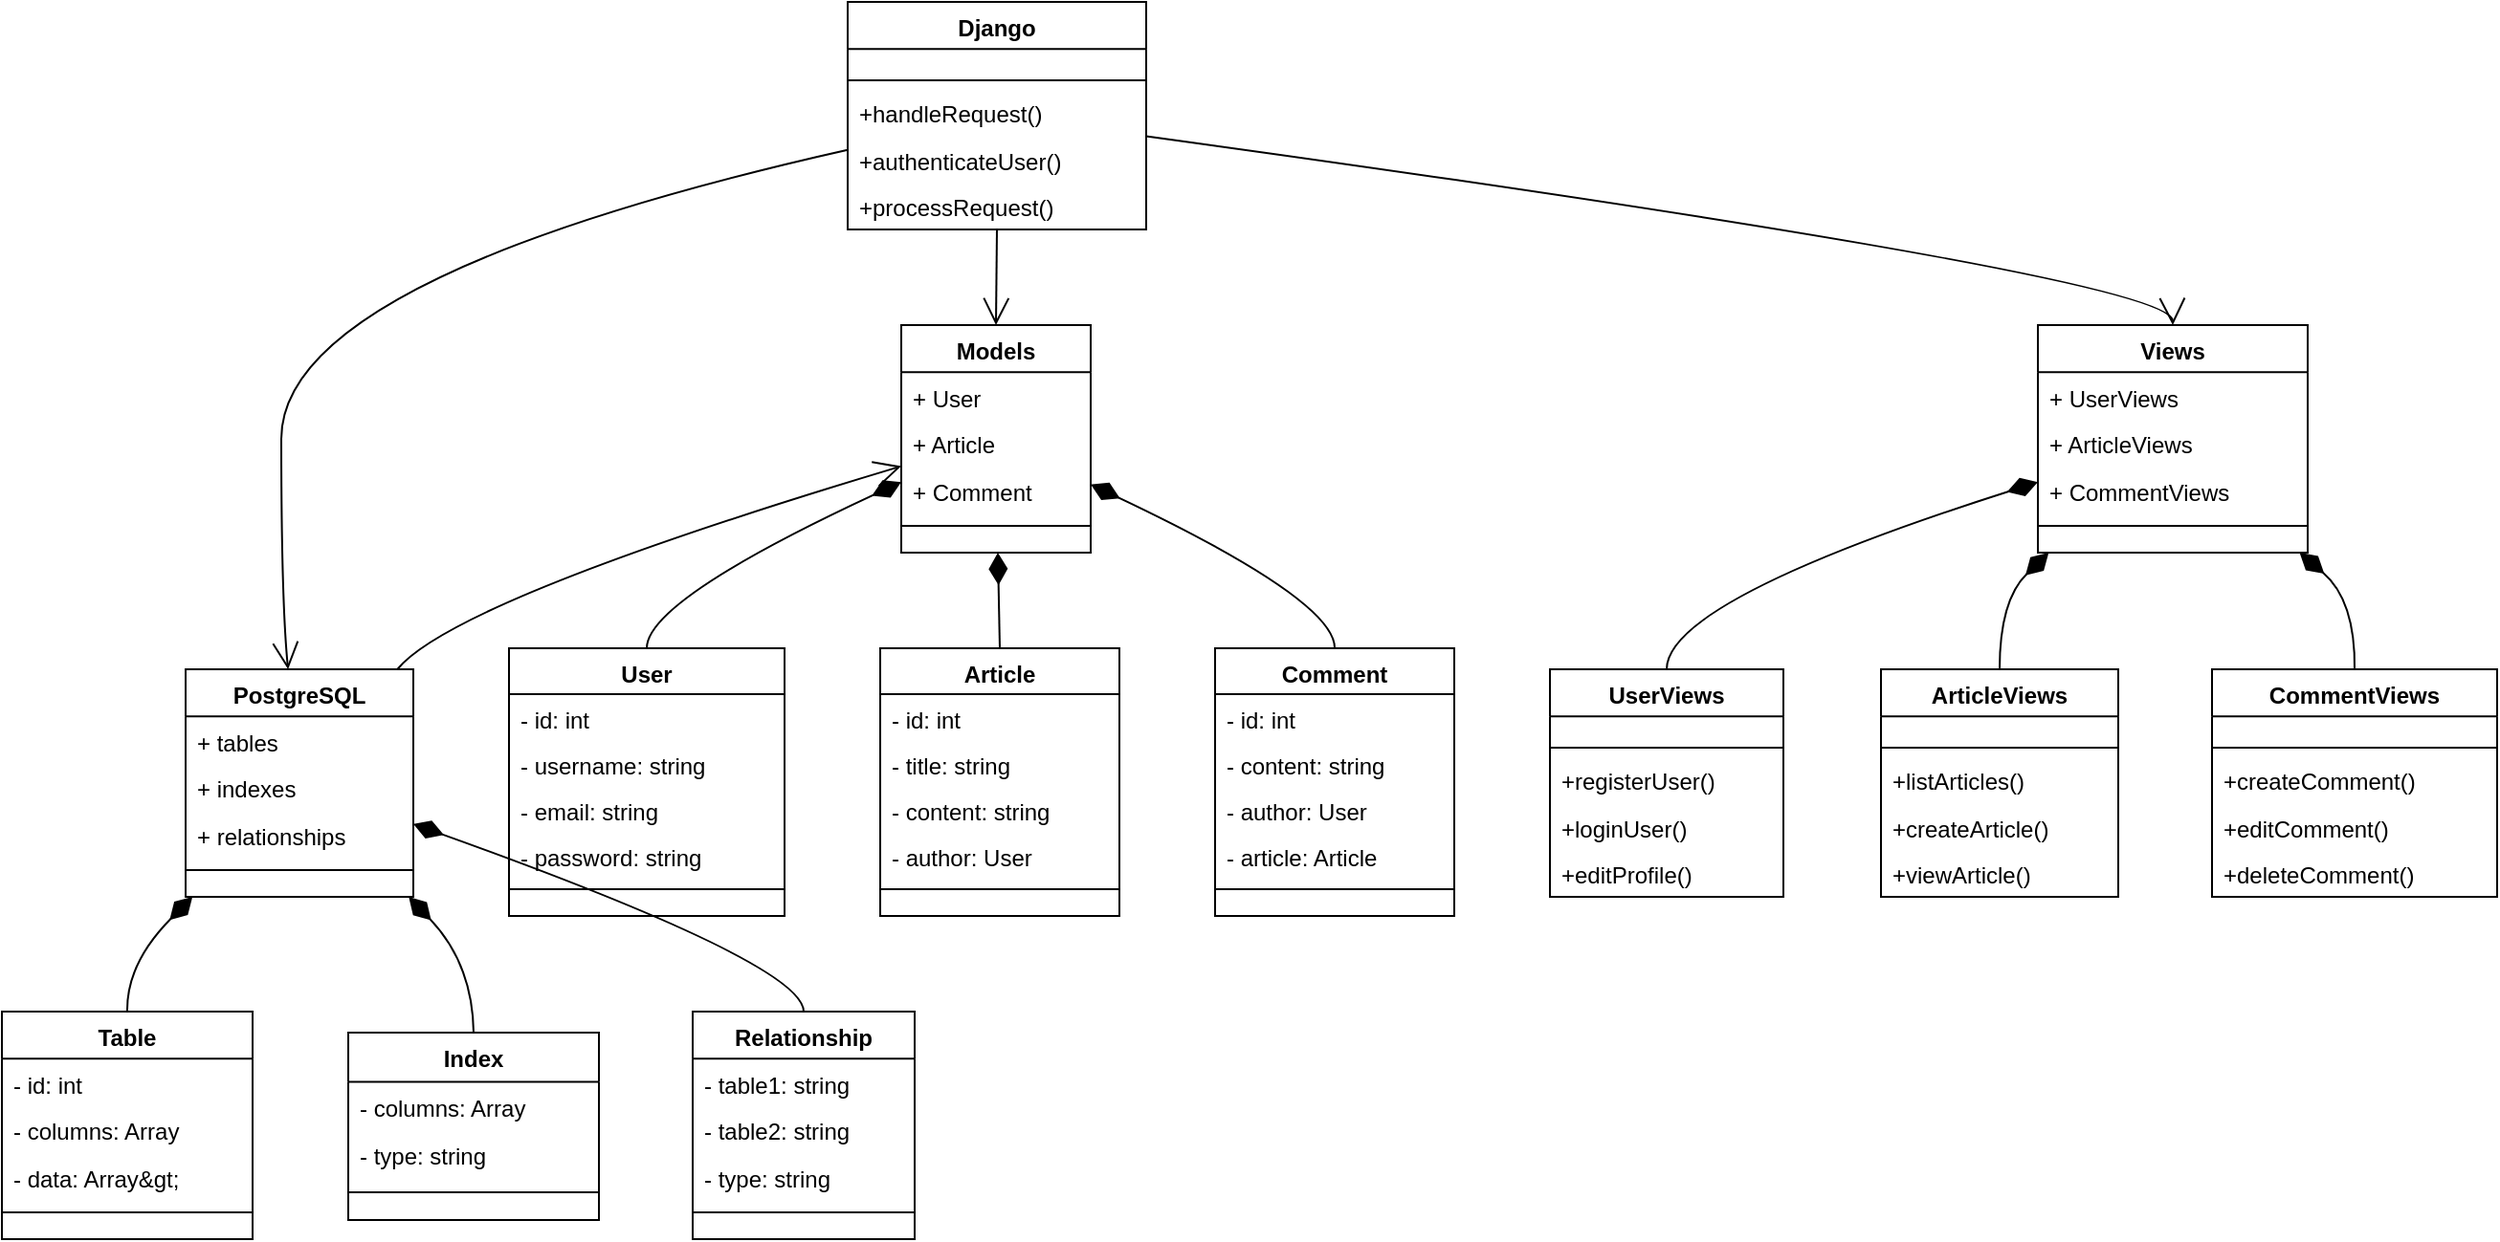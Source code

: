 <mxfile version="25.0.1">
  <diagram name="Pagina-1" id="yMpDiUnfgn-FXkti6ebx">
    <mxGraphModel>
      <root>
        <mxCell id="0" />
        <mxCell id="1" parent="0" />
        <mxCell id="2" value="Django" style="swimlane;fontStyle=1;align=center;verticalAlign=top;childLayout=stackLayout;horizontal=1;startSize=24.667;horizontalStack=0;resizeParent=1;resizeParentMax=0;resizeLast=0;collapsible=0;marginBottom=0;" vertex="1" parent="1">
          <mxGeometry x="450" y="8" width="156" height="119" as="geometry" />
        </mxCell>
        <mxCell id="3" style="line;strokeWidth=1;fillColor=none;align=left;verticalAlign=middle;spacingTop=-1;spacingLeft=3;spacingRight=3;rotatable=0;labelPosition=right;points=[];portConstraint=eastwest;strokeColor=inherit;" vertex="1" parent="2">
          <mxGeometry y="37" width="156" height="8" as="geometry" />
        </mxCell>
        <mxCell id="4" value="+handleRequest()" style="text;strokeColor=none;fillColor=none;align=left;verticalAlign=top;spacingLeft=4;spacingRight=4;overflow=hidden;rotatable=0;points=[[0,0.5],[1,0.5]];portConstraint=eastwest;" vertex="1" parent="2">
          <mxGeometry y="45" width="156" height="25" as="geometry" />
        </mxCell>
        <mxCell id="5" value="+authenticateUser()" style="text;strokeColor=none;fillColor=none;align=left;verticalAlign=top;spacingLeft=4;spacingRight=4;overflow=hidden;rotatable=0;points=[[0,0.5],[1,0.5]];portConstraint=eastwest;" vertex="1" parent="2">
          <mxGeometry y="70" width="156" height="25" as="geometry" />
        </mxCell>
        <mxCell id="6" value="+processRequest()" style="text;strokeColor=none;fillColor=none;align=left;verticalAlign=top;spacingLeft=4;spacingRight=4;overflow=hidden;rotatable=0;points=[[0,0.5],[1,0.5]];portConstraint=eastwest;" vertex="1" parent="2">
          <mxGeometry y="94" width="156" height="25" as="geometry" />
        </mxCell>
        <mxCell id="7" value="Models" style="swimlane;fontStyle=1;align=center;verticalAlign=top;childLayout=stackLayout;horizontal=1;startSize=24.667;horizontalStack=0;resizeParent=1;resizeParentMax=0;resizeLast=0;collapsible=0;marginBottom=0;" vertex="1" parent="1">
          <mxGeometry x="478" y="177" width="99" height="119" as="geometry" />
        </mxCell>
        <mxCell id="8" value="+ User" style="text;strokeColor=none;fillColor=none;align=left;verticalAlign=top;spacingLeft=4;spacingRight=4;overflow=hidden;rotatable=0;points=[[0,0.5],[1,0.5]];portConstraint=eastwest;" vertex="1" parent="7">
          <mxGeometry y="25" width="99" height="25" as="geometry" />
        </mxCell>
        <mxCell id="9" value="+ Article" style="text;strokeColor=none;fillColor=none;align=left;verticalAlign=top;spacingLeft=4;spacingRight=4;overflow=hidden;rotatable=0;points=[[0,0.5],[1,0.5]];portConstraint=eastwest;" vertex="1" parent="7">
          <mxGeometry y="49" width="99" height="25" as="geometry" />
        </mxCell>
        <mxCell id="10" value="+ Comment" style="text;strokeColor=none;fillColor=none;align=left;verticalAlign=top;spacingLeft=4;spacingRight=4;overflow=hidden;rotatable=0;points=[[0,0.5],[1,0.5]];portConstraint=eastwest;" vertex="1" parent="7">
          <mxGeometry y="74" width="99" height="25" as="geometry" />
        </mxCell>
        <mxCell id="11" style="line;strokeWidth=1;fillColor=none;align=left;verticalAlign=middle;spacingTop=-1;spacingLeft=3;spacingRight=3;rotatable=0;labelPosition=right;points=[];portConstraint=eastwest;strokeColor=inherit;" vertex="1" parent="7">
          <mxGeometry y="99" width="99" height="12" as="geometry" />
        </mxCell>
        <mxCell id="12" value="Views" style="swimlane;fontStyle=1;align=center;verticalAlign=top;childLayout=stackLayout;horizontal=1;startSize=24.667;horizontalStack=0;resizeParent=1;resizeParentMax=0;resizeLast=0;collapsible=0;marginBottom=0;" vertex="1" parent="1">
          <mxGeometry x="1072" y="177" width="141" height="119" as="geometry" />
        </mxCell>
        <mxCell id="13" value="+ UserViews" style="text;strokeColor=none;fillColor=none;align=left;verticalAlign=top;spacingLeft=4;spacingRight=4;overflow=hidden;rotatable=0;points=[[0,0.5],[1,0.5]];portConstraint=eastwest;" vertex="1" parent="12">
          <mxGeometry y="25" width="141" height="25" as="geometry" />
        </mxCell>
        <mxCell id="14" value="+ ArticleViews" style="text;strokeColor=none;fillColor=none;align=left;verticalAlign=top;spacingLeft=4;spacingRight=4;overflow=hidden;rotatable=0;points=[[0,0.5],[1,0.5]];portConstraint=eastwest;" vertex="1" parent="12">
          <mxGeometry y="49" width="141" height="25" as="geometry" />
        </mxCell>
        <mxCell id="15" value="+ CommentViews" style="text;strokeColor=none;fillColor=none;align=left;verticalAlign=top;spacingLeft=4;spacingRight=4;overflow=hidden;rotatable=0;points=[[0,0.5],[1,0.5]];portConstraint=eastwest;" vertex="1" parent="12">
          <mxGeometry y="74" width="141" height="25" as="geometry" />
        </mxCell>
        <mxCell id="16" style="line;strokeWidth=1;fillColor=none;align=left;verticalAlign=middle;spacingTop=-1;spacingLeft=3;spacingRight=3;rotatable=0;labelPosition=right;points=[];portConstraint=eastwest;strokeColor=inherit;" vertex="1" parent="12">
          <mxGeometry y="99" width="141" height="12" as="geometry" />
        </mxCell>
        <mxCell id="17" value="PostgreSQL" style="swimlane;fontStyle=1;align=center;verticalAlign=top;childLayout=stackLayout;horizontal=1;startSize=24.667;horizontalStack=0;resizeParent=1;resizeParentMax=0;resizeLast=0;collapsible=0;marginBottom=0;" vertex="1" parent="1">
          <mxGeometry x="104" y="357" width="119" height="119" as="geometry" />
        </mxCell>
        <mxCell id="18" value="+ tables" style="text;strokeColor=none;fillColor=none;align=left;verticalAlign=top;spacingLeft=4;spacingRight=4;overflow=hidden;rotatable=0;points=[[0,0.5],[1,0.5]];portConstraint=eastwest;" vertex="1" parent="17">
          <mxGeometry y="25" width="119" height="25" as="geometry" />
        </mxCell>
        <mxCell id="19" value="+ indexes" style="text;strokeColor=none;fillColor=none;align=left;verticalAlign=top;spacingLeft=4;spacingRight=4;overflow=hidden;rotatable=0;points=[[0,0.5],[1,0.5]];portConstraint=eastwest;" vertex="1" parent="17">
          <mxGeometry y="49" width="119" height="25" as="geometry" />
        </mxCell>
        <mxCell id="20" value="+ relationships" style="text;strokeColor=none;fillColor=none;align=left;verticalAlign=top;spacingLeft=4;spacingRight=4;overflow=hidden;rotatable=0;points=[[0,0.5],[1,0.5]];portConstraint=eastwest;" vertex="1" parent="17">
          <mxGeometry y="74" width="119" height="25" as="geometry" />
        </mxCell>
        <mxCell id="21" style="line;strokeWidth=1;fillColor=none;align=left;verticalAlign=middle;spacingTop=-1;spacingLeft=3;spacingRight=3;rotatable=0;labelPosition=right;points=[];portConstraint=eastwest;strokeColor=inherit;" vertex="1" parent="17">
          <mxGeometry y="99" width="119" height="12" as="geometry" />
        </mxCell>
        <mxCell id="22" value="User" style="swimlane;fontStyle=1;align=center;verticalAlign=top;childLayout=stackLayout;horizontal=1;startSize=24;horizontalStack=0;resizeParent=1;resizeParentMax=0;resizeLast=0;collapsible=0;marginBottom=0;" vertex="1" parent="1">
          <mxGeometry x="273" y="346" width="144" height="140" as="geometry" />
        </mxCell>
        <mxCell id="23" value="- id: int" style="text;strokeColor=none;fillColor=none;align=left;verticalAlign=top;spacingLeft=4;spacingRight=4;overflow=hidden;rotatable=0;points=[[0,0.5],[1,0.5]];portConstraint=eastwest;" vertex="1" parent="22">
          <mxGeometry y="24" width="144" height="24" as="geometry" />
        </mxCell>
        <mxCell id="24" value="- username: string" style="text;strokeColor=none;fillColor=none;align=left;verticalAlign=top;spacingLeft=4;spacingRight=4;overflow=hidden;rotatable=0;points=[[0,0.5],[1,0.5]];portConstraint=eastwest;" vertex="1" parent="22">
          <mxGeometry y="48" width="144" height="24" as="geometry" />
        </mxCell>
        <mxCell id="25" value="- email: string" style="text;strokeColor=none;fillColor=none;align=left;verticalAlign=top;spacingLeft=4;spacingRight=4;overflow=hidden;rotatable=0;points=[[0,0.5],[1,0.5]];portConstraint=eastwest;" vertex="1" parent="22">
          <mxGeometry y="72" width="144" height="24" as="geometry" />
        </mxCell>
        <mxCell id="26" value="- password: string" style="text;strokeColor=none;fillColor=none;align=left;verticalAlign=top;spacingLeft=4;spacingRight=4;overflow=hidden;rotatable=0;points=[[0,0.5],[1,0.5]];portConstraint=eastwest;" vertex="1" parent="22">
          <mxGeometry y="96" width="144" height="24" as="geometry" />
        </mxCell>
        <mxCell id="27" style="line;strokeWidth=1;fillColor=none;align=left;verticalAlign=middle;spacingTop=-1;spacingLeft=3;spacingRight=3;rotatable=0;labelPosition=right;points=[];portConstraint=eastwest;strokeColor=inherit;" vertex="1" parent="22">
          <mxGeometry y="120" width="144" height="12" as="geometry" />
        </mxCell>
        <mxCell id="28" value="Article" style="swimlane;fontStyle=1;align=center;verticalAlign=top;childLayout=stackLayout;horizontal=1;startSize=24;horizontalStack=0;resizeParent=1;resizeParentMax=0;resizeLast=0;collapsible=0;marginBottom=0;" vertex="1" parent="1">
          <mxGeometry x="467" y="346" width="125" height="140" as="geometry" />
        </mxCell>
        <mxCell id="29" value="- id: int" style="text;strokeColor=none;fillColor=none;align=left;verticalAlign=top;spacingLeft=4;spacingRight=4;overflow=hidden;rotatable=0;points=[[0,0.5],[1,0.5]];portConstraint=eastwest;" vertex="1" parent="28">
          <mxGeometry y="24" width="125" height="24" as="geometry" />
        </mxCell>
        <mxCell id="30" value="- title: string" style="text;strokeColor=none;fillColor=none;align=left;verticalAlign=top;spacingLeft=4;spacingRight=4;overflow=hidden;rotatable=0;points=[[0,0.5],[1,0.5]];portConstraint=eastwest;" vertex="1" parent="28">
          <mxGeometry y="48" width="125" height="24" as="geometry" />
        </mxCell>
        <mxCell id="31" value="- content: string" style="text;strokeColor=none;fillColor=none;align=left;verticalAlign=top;spacingLeft=4;spacingRight=4;overflow=hidden;rotatable=0;points=[[0,0.5],[1,0.5]];portConstraint=eastwest;" vertex="1" parent="28">
          <mxGeometry y="72" width="125" height="24" as="geometry" />
        </mxCell>
        <mxCell id="32" value="- author: User" style="text;strokeColor=none;fillColor=none;align=left;verticalAlign=top;spacingLeft=4;spacingRight=4;overflow=hidden;rotatable=0;points=[[0,0.5],[1,0.5]];portConstraint=eastwest;" vertex="1" parent="28">
          <mxGeometry y="96" width="125" height="24" as="geometry" />
        </mxCell>
        <mxCell id="33" style="line;strokeWidth=1;fillColor=none;align=left;verticalAlign=middle;spacingTop=-1;spacingLeft=3;spacingRight=3;rotatable=0;labelPosition=right;points=[];portConstraint=eastwest;strokeColor=inherit;" vertex="1" parent="28">
          <mxGeometry y="120" width="125" height="12" as="geometry" />
        </mxCell>
        <mxCell id="34" value="Comment" style="swimlane;fontStyle=1;align=center;verticalAlign=top;childLayout=stackLayout;horizontal=1;startSize=24;horizontalStack=0;resizeParent=1;resizeParentMax=0;resizeLast=0;collapsible=0;marginBottom=0;" vertex="1" parent="1">
          <mxGeometry x="642" y="346" width="125" height="140" as="geometry" />
        </mxCell>
        <mxCell id="35" value="- id: int" style="text;strokeColor=none;fillColor=none;align=left;verticalAlign=top;spacingLeft=4;spacingRight=4;overflow=hidden;rotatable=0;points=[[0,0.5],[1,0.5]];portConstraint=eastwest;" vertex="1" parent="34">
          <mxGeometry y="24" width="125" height="24" as="geometry" />
        </mxCell>
        <mxCell id="36" value="- content: string" style="text;strokeColor=none;fillColor=none;align=left;verticalAlign=top;spacingLeft=4;spacingRight=4;overflow=hidden;rotatable=0;points=[[0,0.5],[1,0.5]];portConstraint=eastwest;" vertex="1" parent="34">
          <mxGeometry y="48" width="125" height="24" as="geometry" />
        </mxCell>
        <mxCell id="37" value="- author: User" style="text;strokeColor=none;fillColor=none;align=left;verticalAlign=top;spacingLeft=4;spacingRight=4;overflow=hidden;rotatable=0;points=[[0,0.5],[1,0.5]];portConstraint=eastwest;" vertex="1" parent="34">
          <mxGeometry y="72" width="125" height="24" as="geometry" />
        </mxCell>
        <mxCell id="38" value="- article: Article" style="text;strokeColor=none;fillColor=none;align=left;verticalAlign=top;spacingLeft=4;spacingRight=4;overflow=hidden;rotatable=0;points=[[0,0.5],[1,0.5]];portConstraint=eastwest;" vertex="1" parent="34">
          <mxGeometry y="96" width="125" height="24" as="geometry" />
        </mxCell>
        <mxCell id="39" style="line;strokeWidth=1;fillColor=none;align=left;verticalAlign=middle;spacingTop=-1;spacingLeft=3;spacingRight=3;rotatable=0;labelPosition=right;points=[];portConstraint=eastwest;strokeColor=inherit;" vertex="1" parent="34">
          <mxGeometry y="120" width="125" height="12" as="geometry" />
        </mxCell>
        <mxCell id="40" value="UserViews" style="swimlane;fontStyle=1;align=center;verticalAlign=top;childLayout=stackLayout;horizontal=1;startSize=24.667;horizontalStack=0;resizeParent=1;resizeParentMax=0;resizeLast=0;collapsible=0;marginBottom=0;" vertex="1" parent="1">
          <mxGeometry x="817" y="357" width="122" height="119" as="geometry" />
        </mxCell>
        <mxCell id="41" style="line;strokeWidth=1;fillColor=none;align=left;verticalAlign=middle;spacingTop=-1;spacingLeft=3;spacingRight=3;rotatable=0;labelPosition=right;points=[];portConstraint=eastwest;strokeColor=inherit;" vertex="1" parent="40">
          <mxGeometry y="37" width="122" height="8" as="geometry" />
        </mxCell>
        <mxCell id="42" value="+registerUser()" style="text;strokeColor=none;fillColor=none;align=left;verticalAlign=top;spacingLeft=4;spacingRight=4;overflow=hidden;rotatable=0;points=[[0,0.5],[1,0.5]];portConstraint=eastwest;" vertex="1" parent="40">
          <mxGeometry y="45" width="122" height="25" as="geometry" />
        </mxCell>
        <mxCell id="43" value="+loginUser()" style="text;strokeColor=none;fillColor=none;align=left;verticalAlign=top;spacingLeft=4;spacingRight=4;overflow=hidden;rotatable=0;points=[[0,0.5],[1,0.5]];portConstraint=eastwest;" vertex="1" parent="40">
          <mxGeometry y="70" width="122" height="25" as="geometry" />
        </mxCell>
        <mxCell id="44" value="+editProfile()" style="text;strokeColor=none;fillColor=none;align=left;verticalAlign=top;spacingLeft=4;spacingRight=4;overflow=hidden;rotatable=0;points=[[0,0.5],[1,0.5]];portConstraint=eastwest;" vertex="1" parent="40">
          <mxGeometry y="94" width="122" height="25" as="geometry" />
        </mxCell>
        <mxCell id="45" value="ArticleViews" style="swimlane;fontStyle=1;align=center;verticalAlign=top;childLayout=stackLayout;horizontal=1;startSize=24.667;horizontalStack=0;resizeParent=1;resizeParentMax=0;resizeLast=0;collapsible=0;marginBottom=0;" vertex="1" parent="1">
          <mxGeometry x="990" y="357" width="124" height="119" as="geometry" />
        </mxCell>
        <mxCell id="46" style="line;strokeWidth=1;fillColor=none;align=left;verticalAlign=middle;spacingTop=-1;spacingLeft=3;spacingRight=3;rotatable=0;labelPosition=right;points=[];portConstraint=eastwest;strokeColor=inherit;" vertex="1" parent="45">
          <mxGeometry y="37" width="124" height="8" as="geometry" />
        </mxCell>
        <mxCell id="47" value="+listArticles()" style="text;strokeColor=none;fillColor=none;align=left;verticalAlign=top;spacingLeft=4;spacingRight=4;overflow=hidden;rotatable=0;points=[[0,0.5],[1,0.5]];portConstraint=eastwest;" vertex="1" parent="45">
          <mxGeometry y="45" width="124" height="25" as="geometry" />
        </mxCell>
        <mxCell id="48" value="+createArticle()" style="text;strokeColor=none;fillColor=none;align=left;verticalAlign=top;spacingLeft=4;spacingRight=4;overflow=hidden;rotatable=0;points=[[0,0.5],[1,0.5]];portConstraint=eastwest;" vertex="1" parent="45">
          <mxGeometry y="70" width="124" height="25" as="geometry" />
        </mxCell>
        <mxCell id="49" value="+viewArticle()" style="text;strokeColor=none;fillColor=none;align=left;verticalAlign=top;spacingLeft=4;spacingRight=4;overflow=hidden;rotatable=0;points=[[0,0.5],[1,0.5]];portConstraint=eastwest;" vertex="1" parent="45">
          <mxGeometry y="94" width="124" height="25" as="geometry" />
        </mxCell>
        <mxCell id="50" value="CommentViews" style="swimlane;fontStyle=1;align=center;verticalAlign=top;childLayout=stackLayout;horizontal=1;startSize=24.667;horizontalStack=0;resizeParent=1;resizeParentMax=0;resizeLast=0;collapsible=0;marginBottom=0;" vertex="1" parent="1">
          <mxGeometry x="1163" y="357" width="149" height="119" as="geometry" />
        </mxCell>
        <mxCell id="51" style="line;strokeWidth=1;fillColor=none;align=left;verticalAlign=middle;spacingTop=-1;spacingLeft=3;spacingRight=3;rotatable=0;labelPosition=right;points=[];portConstraint=eastwest;strokeColor=inherit;" vertex="1" parent="50">
          <mxGeometry y="37" width="149" height="8" as="geometry" />
        </mxCell>
        <mxCell id="52" value="+createComment()" style="text;strokeColor=none;fillColor=none;align=left;verticalAlign=top;spacingLeft=4;spacingRight=4;overflow=hidden;rotatable=0;points=[[0,0.5],[1,0.5]];portConstraint=eastwest;" vertex="1" parent="50">
          <mxGeometry y="45" width="149" height="25" as="geometry" />
        </mxCell>
        <mxCell id="53" value="+editComment()" style="text;strokeColor=none;fillColor=none;align=left;verticalAlign=top;spacingLeft=4;spacingRight=4;overflow=hidden;rotatable=0;points=[[0,0.5],[1,0.5]];portConstraint=eastwest;" vertex="1" parent="50">
          <mxGeometry y="70" width="149" height="25" as="geometry" />
        </mxCell>
        <mxCell id="54" value="+deleteComment()" style="text;strokeColor=none;fillColor=none;align=left;verticalAlign=top;spacingLeft=4;spacingRight=4;overflow=hidden;rotatable=0;points=[[0,0.5],[1,0.5]];portConstraint=eastwest;" vertex="1" parent="50">
          <mxGeometry y="94" width="149" height="25" as="geometry" />
        </mxCell>
        <mxCell id="55" value="Table" style="swimlane;fontStyle=1;align=center;verticalAlign=top;childLayout=stackLayout;horizontal=1;startSize=24.667;horizontalStack=0;resizeParent=1;resizeParentMax=0;resizeLast=0;collapsible=0;marginBottom=0;" vertex="1" parent="1">
          <mxGeometry x="8" y="536" width="131" height="119" as="geometry" />
        </mxCell>
        <mxCell id="56" value="- id: int" style="text;strokeColor=none;fillColor=none;align=left;verticalAlign=top;spacingLeft=4;spacingRight=4;overflow=hidden;rotatable=0;points=[[0,0.5],[1,0.5]];portConstraint=eastwest;" vertex="1" parent="55">
          <mxGeometry y="25" width="131" height="25" as="geometry" />
        </mxCell>
        <mxCell id="57" value="- columns: Array" style="text;strokeColor=none;fillColor=none;align=left;verticalAlign=top;spacingLeft=4;spacingRight=4;overflow=hidden;rotatable=0;points=[[0,0.5],[1,0.5]];portConstraint=eastwest;" vertex="1" parent="55">
          <mxGeometry y="49" width="131" height="25" as="geometry" />
        </mxCell>
        <mxCell id="58" value="- data: Array&amp;gt;" style="text;strokeColor=none;fillColor=none;align=left;verticalAlign=top;spacingLeft=4;spacingRight=4;overflow=hidden;rotatable=0;points=[[0,0.5],[1,0.5]];portConstraint=eastwest;" vertex="1" parent="55">
          <mxGeometry y="74" width="131" height="25" as="geometry" />
        </mxCell>
        <mxCell id="59" style="line;strokeWidth=1;fillColor=none;align=left;verticalAlign=middle;spacingTop=-1;spacingLeft=3;spacingRight=3;rotatable=0;labelPosition=right;points=[];portConstraint=eastwest;strokeColor=inherit;" vertex="1" parent="55">
          <mxGeometry y="99" width="131" height="12" as="geometry" />
        </mxCell>
        <mxCell id="60" value="Index" style="swimlane;fontStyle=1;align=center;verticalAlign=top;childLayout=stackLayout;horizontal=1;startSize=25.714;horizontalStack=0;resizeParent=1;resizeParentMax=0;resizeLast=0;collapsible=0;marginBottom=0;" vertex="1" parent="1">
          <mxGeometry x="189" y="547" width="131" height="98" as="geometry" />
        </mxCell>
        <mxCell id="61" value="- columns: Array" style="text;strokeColor=none;fillColor=none;align=left;verticalAlign=top;spacingLeft=4;spacingRight=4;overflow=hidden;rotatable=0;points=[[0,0.5],[1,0.5]];portConstraint=eastwest;" vertex="1" parent="60">
          <mxGeometry y="26" width="131" height="26" as="geometry" />
        </mxCell>
        <mxCell id="62" value="- type: string" style="text;strokeColor=none;fillColor=none;align=left;verticalAlign=top;spacingLeft=4;spacingRight=4;overflow=hidden;rotatable=0;points=[[0,0.5],[1,0.5]];portConstraint=eastwest;" vertex="1" parent="60">
          <mxGeometry y="51" width="131" height="26" as="geometry" />
        </mxCell>
        <mxCell id="63" style="line;strokeWidth=1;fillColor=none;align=left;verticalAlign=middle;spacingTop=-1;spacingLeft=3;spacingRight=3;rotatable=0;labelPosition=right;points=[];portConstraint=eastwest;strokeColor=inherit;" vertex="1" parent="60">
          <mxGeometry y="77" width="131" height="13" as="geometry" />
        </mxCell>
        <mxCell id="64" value="Relationship" style="swimlane;fontStyle=1;align=center;verticalAlign=top;childLayout=stackLayout;horizontal=1;startSize=24.667;horizontalStack=0;resizeParent=1;resizeParentMax=0;resizeLast=0;collapsible=0;marginBottom=0;" vertex="1" parent="1">
          <mxGeometry x="369" y="536" width="116" height="119" as="geometry" />
        </mxCell>
        <mxCell id="65" value="- table1: string" style="text;strokeColor=none;fillColor=none;align=left;verticalAlign=top;spacingLeft=4;spacingRight=4;overflow=hidden;rotatable=0;points=[[0,0.5],[1,0.5]];portConstraint=eastwest;" vertex="1" parent="64">
          <mxGeometry y="25" width="116" height="25" as="geometry" />
        </mxCell>
        <mxCell id="66" value="- table2: string" style="text;strokeColor=none;fillColor=none;align=left;verticalAlign=top;spacingLeft=4;spacingRight=4;overflow=hidden;rotatable=0;points=[[0,0.5],[1,0.5]];portConstraint=eastwest;" vertex="1" parent="64">
          <mxGeometry y="49" width="116" height="25" as="geometry" />
        </mxCell>
        <mxCell id="67" value="- type: string" style="text;strokeColor=none;fillColor=none;align=left;verticalAlign=top;spacingLeft=4;spacingRight=4;overflow=hidden;rotatable=0;points=[[0,0.5],[1,0.5]];portConstraint=eastwest;" vertex="1" parent="64">
          <mxGeometry y="74" width="116" height="25" as="geometry" />
        </mxCell>
        <mxCell id="68" style="line;strokeWidth=1;fillColor=none;align=left;verticalAlign=middle;spacingTop=-1;spacingLeft=3;spacingRight=3;rotatable=0;labelPosition=right;points=[];portConstraint=eastwest;strokeColor=inherit;" vertex="1" parent="64">
          <mxGeometry y="99" width="116" height="12" as="geometry" />
        </mxCell>
        <mxCell id="69" value="" style="curved=1;startArrow=none;endArrow=open;endSize=12;exitX=0.5;exitY=1;entryX=0.5;entryY=0;" edge="1" parent="1" source="2" target="7">
          <mxGeometry relative="1" as="geometry">
            <Array as="points" />
          </mxGeometry>
        </mxCell>
        <mxCell id="70" value="" style="curved=1;startArrow=none;endArrow=open;endSize=12;exitX=1;exitY=0.59;entryX=0.5;entryY=0;" edge="1" parent="1" source="2" target="12">
          <mxGeometry relative="1" as="geometry">
            <Array as="points">
              <mxPoint x="1142" y="152" />
            </Array>
          </mxGeometry>
        </mxCell>
        <mxCell id="71" value="" style="curved=1;startArrow=none;endArrow=open;endSize=12;exitX=0;exitY=0.65;entryX=0.45;entryY=0;" edge="1" parent="1" source="2" target="17">
          <mxGeometry relative="1" as="geometry">
            <Array as="points">
              <mxPoint x="154" y="152" />
              <mxPoint x="154" y="321" />
            </Array>
          </mxGeometry>
        </mxCell>
        <mxCell id="72" value="" style="curved=1;startArrow=open;startSize=12;endArrow=none;exitX=0;exitY=0.62;entryX=0.93;entryY=0;" edge="1" parent="1" source="7" target="17">
          <mxGeometry relative="1" as="geometry">
            <Array as="points">
              <mxPoint x="244" y="321" />
            </Array>
          </mxGeometry>
        </mxCell>
        <mxCell id="73" value="" style="curved=1;startArrow=diamondThin;startSize=14;startFill=1;endArrow=none;exitX=0;exitY=0.69;entryX=0.5;entryY=0;" edge="1" parent="1" source="7" target="22">
          <mxGeometry relative="1" as="geometry">
            <Array as="points">
              <mxPoint x="345" y="321" />
            </Array>
          </mxGeometry>
        </mxCell>
        <mxCell id="74" value="" style="curved=1;startArrow=diamondThin;startSize=14;startFill=1;endArrow=none;exitX=0.51;exitY=1;entryX=0.5;entryY=0;" edge="1" parent="1" source="7" target="28">
          <mxGeometry relative="1" as="geometry">
            <Array as="points">
              <mxPoint x="529" y="321" />
            </Array>
          </mxGeometry>
        </mxCell>
        <mxCell id="75" value="" style="curved=1;startArrow=diamondThin;startSize=14;startFill=1;endArrow=none;exitX=1;exitY=0.7;entryX=0.5;entryY=0;" edge="1" parent="1" source="7" target="34">
          <mxGeometry relative="1" as="geometry">
            <Array as="points">
              <mxPoint x="705" y="321" />
            </Array>
          </mxGeometry>
        </mxCell>
        <mxCell id="76" value="" style="curved=1;startArrow=diamondThin;startSize=14;startFill=1;endArrow=none;exitX=0;exitY=0.69;entryX=0.5;entryY=0;" edge="1" parent="1" source="12" target="40">
          <mxGeometry relative="1" as="geometry">
            <Array as="points">
              <mxPoint x="878" y="321" />
            </Array>
          </mxGeometry>
        </mxCell>
        <mxCell id="77" value="" style="curved=1;startArrow=diamondThin;startSize=14;startFill=1;endArrow=none;exitX=0.04;exitY=1;entryX=0.5;entryY=0;" edge="1" parent="1" source="12" target="45">
          <mxGeometry relative="1" as="geometry">
            <Array as="points">
              <mxPoint x="1052" y="321" />
            </Array>
          </mxGeometry>
        </mxCell>
        <mxCell id="78" value="" style="curved=1;startArrow=diamondThin;startSize=14;startFill=1;endArrow=none;exitX=0.97;exitY=1;entryX=0.5;entryY=0;" edge="1" parent="1" source="12" target="50">
          <mxGeometry relative="1" as="geometry">
            <Array as="points">
              <mxPoint x="1238" y="321" />
            </Array>
          </mxGeometry>
        </mxCell>
        <mxCell id="79" value="" style="curved=1;startArrow=diamondThin;startSize=14;startFill=1;endArrow=none;exitX=0.03;exitY=1;entryX=0.5;entryY=0;" edge="1" parent="1" source="17" target="55">
          <mxGeometry relative="1" as="geometry">
            <Array as="points">
              <mxPoint x="73" y="511" />
            </Array>
          </mxGeometry>
        </mxCell>
        <mxCell id="80" value="" style="curved=1;startArrow=diamondThin;startSize=14;startFill=1;endArrow=none;exitX=0.98;exitY=1;entryX=0.5;entryY=-0.01;" edge="1" parent="1" source="17" target="60">
          <mxGeometry relative="1" as="geometry">
            <Array as="points">
              <mxPoint x="254" y="511" />
            </Array>
          </mxGeometry>
        </mxCell>
        <mxCell id="81" value="" style="curved=1;startArrow=diamondThin;startSize=14;startFill=1;endArrow=none;exitX=1;exitY=0.68;entryX=0.5;entryY=0;" edge="1" parent="1" source="17" target="64">
          <mxGeometry relative="1" as="geometry">
            <Array as="points">
              <mxPoint x="427" y="511" />
            </Array>
          </mxGeometry>
        </mxCell>
      </root>
    </mxGraphModel>
  </diagram>
</mxfile>
